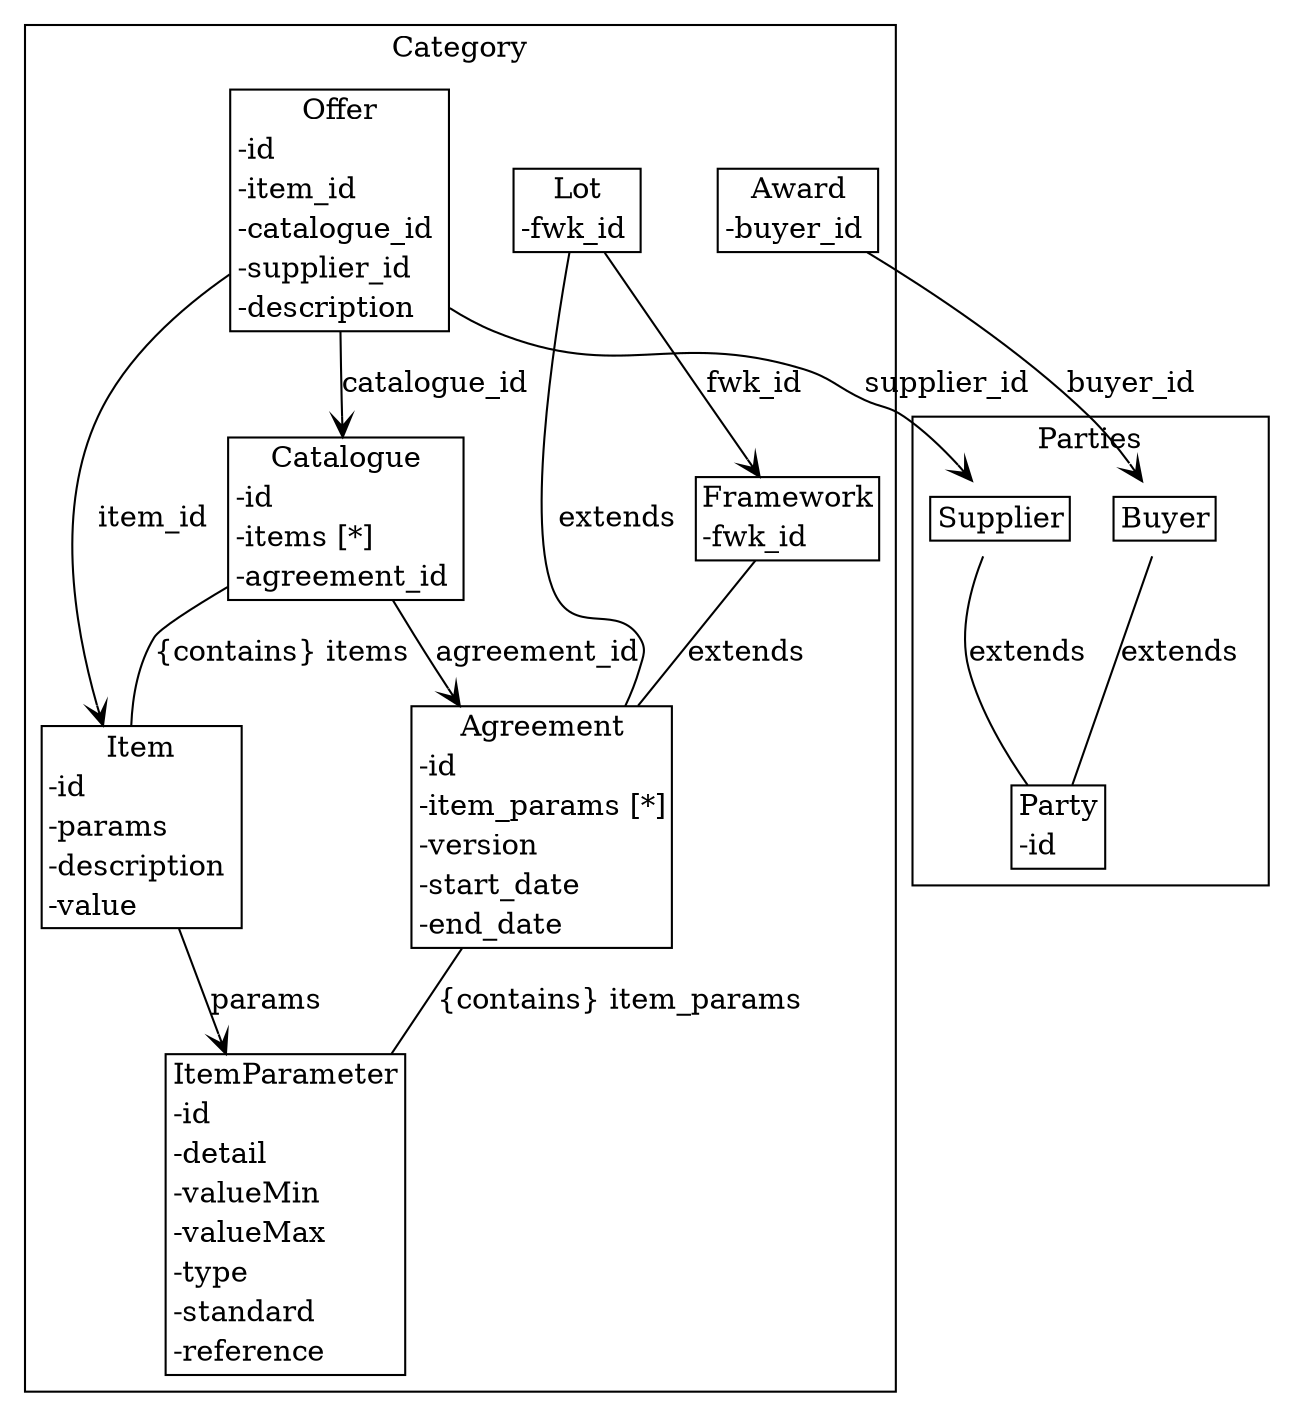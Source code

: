 strict digraph {
subgraph cluster_Category {
node [shape=plaintext margin=0];
label=Category;
"ItemParameter" [label=<<table BORDER="1" CELLBORDER="0" CELLSPACING="0"><TH><TD>ItemParameter</TD></TH><TR><TD ALIGN="LEFT">-id </TD></TR><TR><TD ALIGN="LEFT">-detail </TD></TR><TR><TD ALIGN="LEFT">-valueMin </TD></TR><TR><TD ALIGN="LEFT">-valueMax </TD></TR><TR><TD ALIGN="LEFT">-type </TD></TR><TR><TD ALIGN="LEFT">-standard </TD></TR><TR><TD ALIGN="LEFT">-reference </TD></TR></table>>];
"Agreement" [label=<<table BORDER="1" CELLBORDER="0" CELLSPACING="0"><TH><TD>Agreement</TD></TH><TR><TD ALIGN="LEFT">-id </TD></TR><TR><TD ALIGN="LEFT">-item_params [*]</TD></TR><TR><TD ALIGN="LEFT">-version </TD></TR><TR><TD ALIGN="LEFT">-start_date </TD></TR><TR><TD ALIGN="LEFT">-end_date </TD></TR></table>>];
"Framework" [label=<<table BORDER="1" CELLBORDER="0" CELLSPACING="0"><TH><TD>Framework</TD></TH><TR><TD ALIGN="LEFT">-fwk_id </TD></TR></table>>];
"Lot" [label=<<table BORDER="1" CELLBORDER="0" CELLSPACING="0"><TH><TD>Lot</TD></TH><TR><TD ALIGN="LEFT">-fwk_id </TD></TR></table>>];
"Item" [label=<<table BORDER="1" CELLBORDER="0" CELLSPACING="0"><TH><TD>Item</TD></TH><TR><TD ALIGN="LEFT">-id </TD></TR><TR><TD ALIGN="LEFT">-params </TD></TR><TR><TD ALIGN="LEFT">-description </TD></TR><TR><TD ALIGN="LEFT">-value </TD></TR></table>>];
"Catalogue" [label=<<table BORDER="1" CELLBORDER="0" CELLSPACING="0"><TH><TD>Catalogue</TD></TH><TR><TD ALIGN="LEFT">-id </TD></TR><TR><TD ALIGN="LEFT">-items [*]</TD></TR><TR><TD ALIGN="LEFT">-agreement_id </TD></TR></table>>];
"Offer" [label=<<table BORDER="1" CELLBORDER="0" CELLSPACING="0"><TH><TD>Offer</TD></TH><TR><TD ALIGN="LEFT">-id </TD></TR><TR><TD ALIGN="LEFT">-item_id </TD></TR><TR><TD ALIGN="LEFT">-catalogue_id </TD></TR><TR><TD ALIGN="LEFT">-supplier_id </TD></TR><TR><TD ALIGN="LEFT">-description </TD></TR></table>>];
"Award" [label=<<table BORDER="1" CELLBORDER="0" CELLSPACING="0"><TH><TD>Award</TD></TH><TR><TD ALIGN="LEFT">-buyer_id </TD></TR></table>>];
}
subgraph cluster_Parties {
node [shape=plaintext margin=0];
label=Parties;
"Party" [label=<<table BORDER="1" CELLBORDER="0" CELLSPACING="0"><TH><TD>Party</TD></TH><TR><TD ALIGN="LEFT">-id </TD></TR></table>>];
"Supplier" [label=<<table BORDER="1" CELLBORDER="0" CELLSPACING="0"><TH><TD>Supplier</TD></TH></table>>];
"Buyer" [label=<<table BORDER="1" CELLBORDER="0" CELLSPACING="0"><TH><TD>Buyer</TD></TH></table>>];
}
"Agreement" -> "ItemParameter" [label="{contains} item_params" arrowhead = "none" arrowtail = "diamond" ];
"Framework" -> "Agreement" [label="extends" arrowhead = "none" arrowtail = "normal" ];
"Lot" -> "Framework" [label="fwk_id" arrowhead = "open" arrowtail = "none" ];
"Lot" -> "Agreement" [label="extends" arrowhead = "none" arrowtail = "normal" ];
"Item" -> "ItemParameter" [label="params" arrowhead = "open" arrowtail = "none" ];
"Catalogue" -> "Item" [label="{contains} items" arrowhead = "none" arrowtail = "diamond" ];
"Catalogue" -> "Agreement" [label="agreement_id" arrowhead = "open" arrowtail = "none" ];
"Offer" -> "Item" [label="item_id" arrowhead = "open" arrowtail = "none" ];
"Offer" -> "Catalogue" [label="catalogue_id" arrowhead = "open" arrowtail = "none" ];
"Offer" -> "Supplier" [label="supplier_id" arrowhead = "open" arrowtail = "none" ];
"Award" -> "Buyer" [label="buyer_id" arrowhead = "open" arrowtail = "none" ];
"Supplier" -> "Party" [label="extends" arrowhead = "none" arrowtail = "normal" ];
"Buyer" -> "Party" [label="extends" arrowhead = "none" arrowtail = "normal" ];
}
